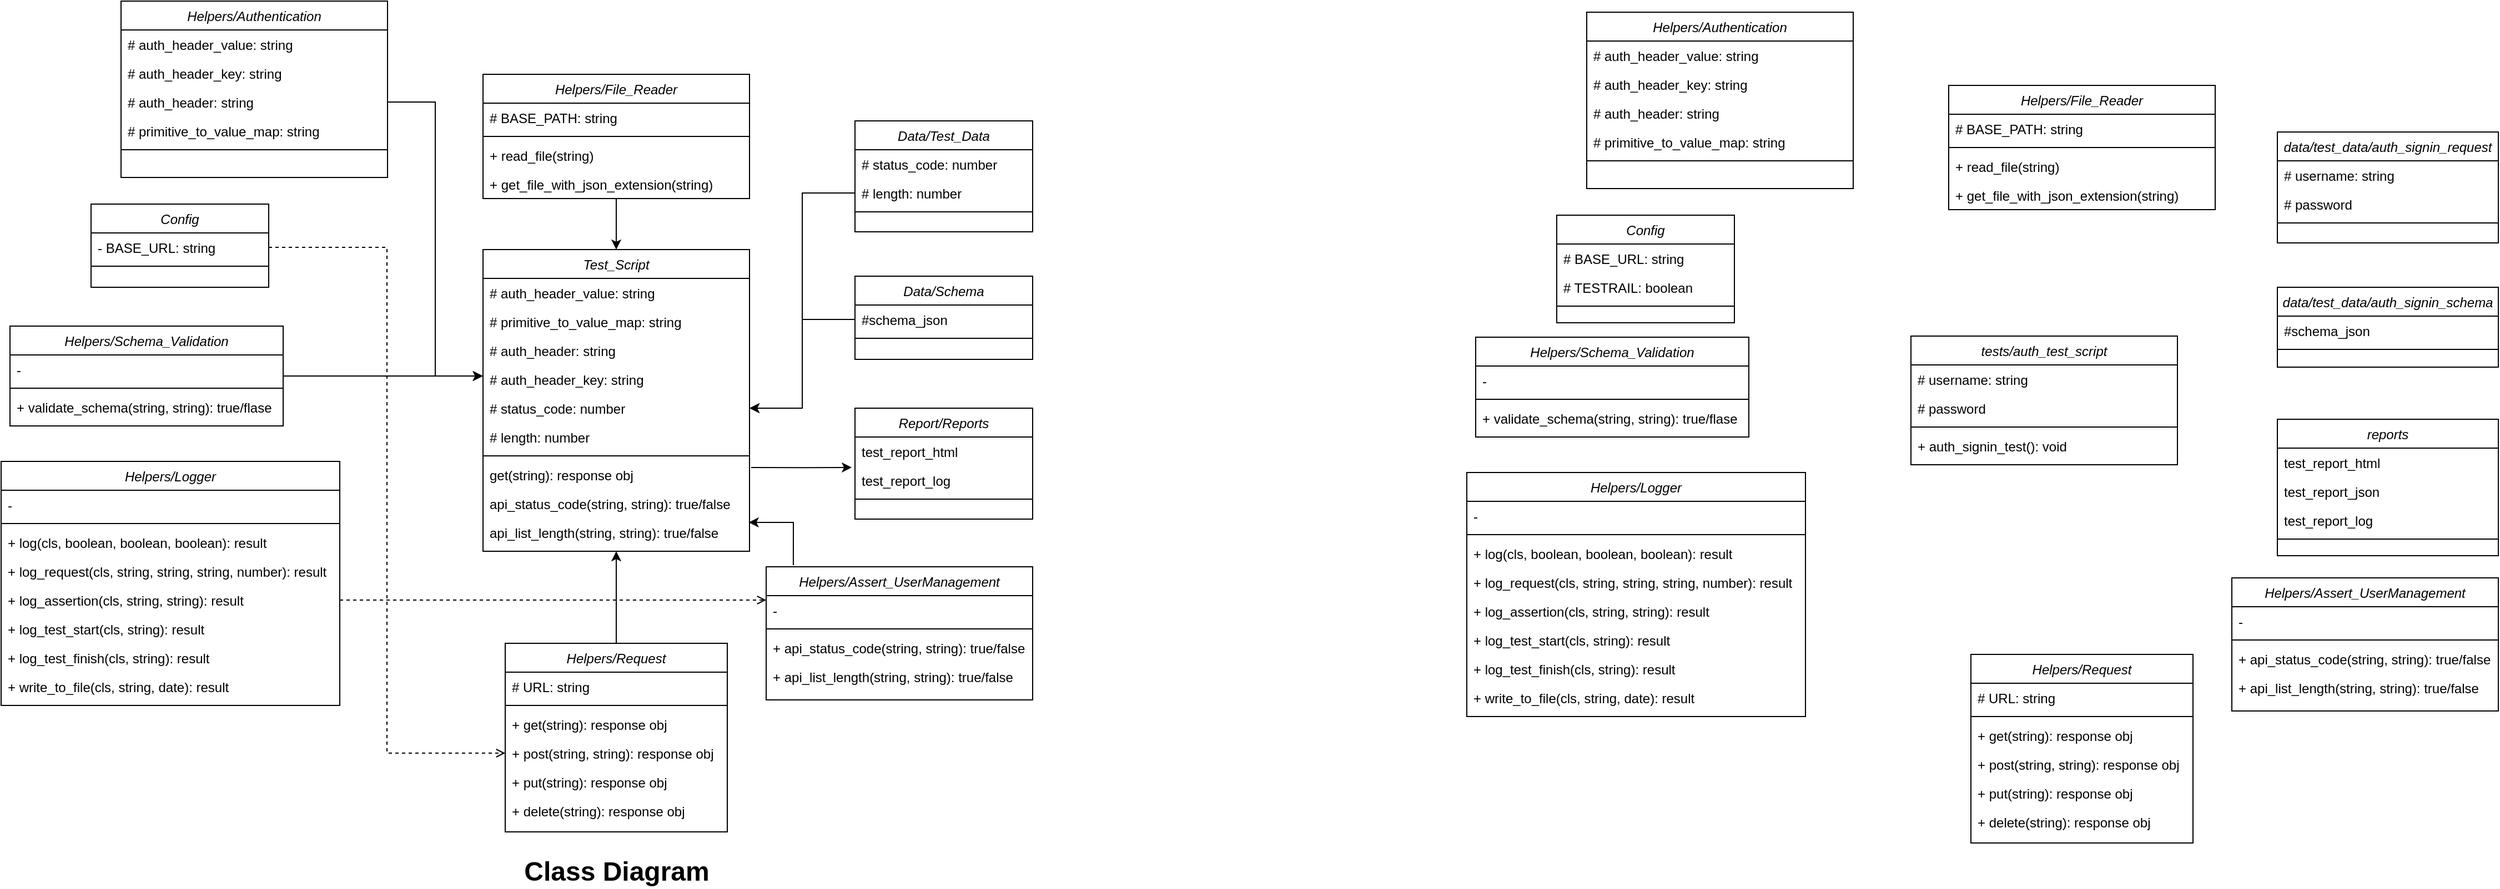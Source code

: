 <mxfile version="17.5.0" type="github">
  <diagram id="C5RBs43oDa-KdzZeNtuy" name="Page-1">
    <mxGraphModel dx="851" dy="835" grid="1" gridSize="10" guides="1" tooltips="1" connect="1" arrows="1" fold="1" page="1" pageScale="1" pageWidth="827" pageHeight="1169" math="0" shadow="0">
      <root>
        <mxCell id="WIyWlLk6GJQsqaUBKTNV-0" />
        <mxCell id="WIyWlLk6GJQsqaUBKTNV-1" parent="WIyWlLk6GJQsqaUBKTNV-0" />
        <mxCell id="Cpn81vxbiHAbHOQu9__5-319" value="Config" style="swimlane;fontStyle=2;align=center;verticalAlign=top;childLayout=stackLayout;horizontal=1;startSize=26;horizontalStack=0;resizeParent=1;resizeLast=0;collapsible=1;marginBottom=0;rounded=0;shadow=0;strokeWidth=1;" parent="WIyWlLk6GJQsqaUBKTNV-1" vertex="1">
          <mxGeometry x="1271" y="433" width="160" height="75" as="geometry">
            <mxRectangle x="230" y="140" width="160" height="26" as="alternateBounds" />
          </mxGeometry>
        </mxCell>
        <mxCell id="Cpn81vxbiHAbHOQu9__5-320" value="- BASE_URL: string" style="text;align=left;verticalAlign=top;spacingLeft=4;spacingRight=4;overflow=hidden;rotatable=0;points=[[0,0.5],[1,0.5]];portConstraint=eastwest;" parent="Cpn81vxbiHAbHOQu9__5-319" vertex="1">
          <mxGeometry y="26" width="160" height="26" as="geometry" />
        </mxCell>
        <mxCell id="Cpn81vxbiHAbHOQu9__5-365" value="" style="line;html=1;strokeWidth=1;align=left;verticalAlign=middle;spacingTop=-1;spacingLeft=3;spacingRight=3;rotatable=0;labelPosition=right;points=[];portConstraint=eastwest;" parent="Cpn81vxbiHAbHOQu9__5-319" vertex="1">
          <mxGeometry y="52" width="160" height="8" as="geometry" />
        </mxCell>
        <mxCell id="Cpn81vxbiHAbHOQu9__5-326" value="Test_Script" style="swimlane;fontStyle=2;align=center;verticalAlign=top;childLayout=stackLayout;horizontal=1;startSize=26;horizontalStack=0;resizeParent=1;resizeLast=0;collapsible=1;marginBottom=0;rounded=0;shadow=0;strokeWidth=1;" parent="WIyWlLk6GJQsqaUBKTNV-1" vertex="1">
          <mxGeometry x="1624" y="474" width="240" height="272" as="geometry">
            <mxRectangle x="230" y="140" width="160" height="26" as="alternateBounds" />
          </mxGeometry>
        </mxCell>
        <mxCell id="Cpn81vxbiHAbHOQu9__5-420" value="# auth_header_value: string" style="text;align=left;verticalAlign=top;spacingLeft=4;spacingRight=4;overflow=hidden;rotatable=0;points=[[0,0.5],[1,0.5]];portConstraint=eastwest;" parent="Cpn81vxbiHAbHOQu9__5-326" vertex="1">
          <mxGeometry y="26" width="240" height="26" as="geometry" />
        </mxCell>
        <mxCell id="Cpn81vxbiHAbHOQu9__5-423" value="# primitive_to_value_map: string" style="text;align=left;verticalAlign=top;spacingLeft=4;spacingRight=4;overflow=hidden;rotatable=0;points=[[0,0.5],[1,0.5]];portConstraint=eastwest;" parent="Cpn81vxbiHAbHOQu9__5-326" vertex="1">
          <mxGeometry y="52" width="240" height="26" as="geometry" />
        </mxCell>
        <mxCell id="Cpn81vxbiHAbHOQu9__5-422" value="# auth_header: string" style="text;align=left;verticalAlign=top;spacingLeft=4;spacingRight=4;overflow=hidden;rotatable=0;points=[[0,0.5],[1,0.5]];portConstraint=eastwest;" parent="Cpn81vxbiHAbHOQu9__5-326" vertex="1">
          <mxGeometry y="78" width="240" height="26" as="geometry" />
        </mxCell>
        <mxCell id="Cpn81vxbiHAbHOQu9__5-421" value="# auth_header_key: string" style="text;align=left;verticalAlign=top;spacingLeft=4;spacingRight=4;overflow=hidden;rotatable=0;points=[[0,0.5],[1,0.5]];portConstraint=eastwest;" parent="Cpn81vxbiHAbHOQu9__5-326" vertex="1">
          <mxGeometry y="104" width="240" height="26" as="geometry" />
        </mxCell>
        <mxCell id="Cpn81vxbiHAbHOQu9__5-390" value="# status_code: number" style="text;align=left;verticalAlign=top;spacingLeft=4;spacingRight=4;overflow=hidden;rotatable=0;points=[[0,0.5],[1,0.5]];portConstraint=eastwest;" parent="Cpn81vxbiHAbHOQu9__5-326" vertex="1">
          <mxGeometry y="130" width="240" height="26" as="geometry" />
        </mxCell>
        <mxCell id="Cpn81vxbiHAbHOQu9__5-419" value="# length: number" style="text;align=left;verticalAlign=top;spacingLeft=4;spacingRight=4;overflow=hidden;rotatable=0;points=[[0,0.5],[1,0.5]];portConstraint=eastwest;" parent="Cpn81vxbiHAbHOQu9__5-326" vertex="1">
          <mxGeometry y="156" width="240" height="26" as="geometry" />
        </mxCell>
        <mxCell id="Cpn81vxbiHAbHOQu9__5-328" value="" style="line;html=1;strokeWidth=1;align=left;verticalAlign=middle;spacingTop=-1;spacingLeft=3;spacingRight=3;rotatable=0;labelPosition=right;points=[];portConstraint=eastwest;" parent="Cpn81vxbiHAbHOQu9__5-326" vertex="1">
          <mxGeometry y="182" width="240" height="8" as="geometry" />
        </mxCell>
        <mxCell id="Cpn81vxbiHAbHOQu9__5-329" value="get(string): response obj" style="text;align=left;verticalAlign=top;spacingLeft=4;spacingRight=4;overflow=hidden;rotatable=0;points=[[0,0.5],[1,0.5]];portConstraint=eastwest;" parent="Cpn81vxbiHAbHOQu9__5-326" vertex="1">
          <mxGeometry y="190" width="240" height="26" as="geometry" />
        </mxCell>
        <mxCell id="Cpn81vxbiHAbHOQu9__5-394" value="api_status_code(string, string): true/false" style="text;align=left;verticalAlign=top;spacingLeft=4;spacingRight=4;overflow=hidden;rotatable=0;points=[[0,0.5],[1,0.5]];portConstraint=eastwest;" parent="Cpn81vxbiHAbHOQu9__5-326" vertex="1">
          <mxGeometry y="216" width="240" height="26" as="geometry" />
        </mxCell>
        <mxCell id="Cpn81vxbiHAbHOQu9__5-395" value="api_list_length(string, string): true/false" style="text;align=left;verticalAlign=top;spacingLeft=4;spacingRight=4;overflow=hidden;rotatable=0;points=[[0,0.5],[1,0.5]];portConstraint=eastwest;" parent="Cpn81vxbiHAbHOQu9__5-326" vertex="1">
          <mxGeometry y="242" width="240" height="26" as="geometry" />
        </mxCell>
        <mxCell id="Cpn81vxbiHAbHOQu9__5-386" style="edgeStyle=orthogonalEdgeStyle;rounded=0;orthogonalLoop=1;jettySize=auto;html=1;exitX=0.5;exitY=0;exitDx=0;exitDy=0;fontSize=24;entryX=0.5;entryY=1;entryDx=0;entryDy=0;" parent="WIyWlLk6GJQsqaUBKTNV-1" source="Cpn81vxbiHAbHOQu9__5-331" target="Cpn81vxbiHAbHOQu9__5-326" edge="1">
          <mxGeometry relative="1" as="geometry">
            <mxPoint x="1704" y="706" as="targetPoint" />
          </mxGeometry>
        </mxCell>
        <mxCell id="Cpn81vxbiHAbHOQu9__5-331" value="Helpers/Request" style="swimlane;fontStyle=2;align=center;verticalAlign=top;childLayout=stackLayout;horizontal=1;startSize=26;horizontalStack=0;resizeParent=1;resizeLast=0;collapsible=1;marginBottom=0;rounded=0;shadow=0;strokeWidth=1;" parent="WIyWlLk6GJQsqaUBKTNV-1" vertex="1">
          <mxGeometry x="1644" y="829" width="200" height="170" as="geometry">
            <mxRectangle x="230" y="140" width="160" height="26" as="alternateBounds" />
          </mxGeometry>
        </mxCell>
        <mxCell id="Cpn81vxbiHAbHOQu9__5-334" value="# URL: string" style="text;align=left;verticalAlign=top;spacingLeft=4;spacingRight=4;overflow=hidden;rotatable=0;points=[[0,0.5],[1,0.5]];portConstraint=eastwest;" parent="Cpn81vxbiHAbHOQu9__5-331" vertex="1">
          <mxGeometry y="26" width="200" height="26" as="geometry" />
        </mxCell>
        <mxCell id="Cpn81vxbiHAbHOQu9__5-333" value="" style="line;html=1;strokeWidth=1;align=left;verticalAlign=middle;spacingTop=-1;spacingLeft=3;spacingRight=3;rotatable=0;labelPosition=right;points=[];portConstraint=eastwest;" parent="Cpn81vxbiHAbHOQu9__5-331" vertex="1">
          <mxGeometry y="52" width="200" height="8" as="geometry" />
        </mxCell>
        <mxCell id="Cpn81vxbiHAbHOQu9__5-332" value="+ get(string): response obj" style="text;align=left;verticalAlign=top;spacingLeft=4;spacingRight=4;overflow=hidden;rotatable=0;points=[[0,0.5],[1,0.5]];portConstraint=eastwest;" parent="Cpn81vxbiHAbHOQu9__5-331" vertex="1">
          <mxGeometry y="60" width="200" height="26" as="geometry" />
        </mxCell>
        <mxCell id="Cpn81vxbiHAbHOQu9__5-335" value="+ post(string, string): response obj" style="text;align=left;verticalAlign=top;spacingLeft=4;spacingRight=4;overflow=hidden;rotatable=0;points=[[0,0.5],[1,0.5]];portConstraint=eastwest;" parent="Cpn81vxbiHAbHOQu9__5-331" vertex="1">
          <mxGeometry y="86" width="200" height="26" as="geometry" />
        </mxCell>
        <mxCell id="Cpn81vxbiHAbHOQu9__5-336" value="+ put(string): response obj" style="text;align=left;verticalAlign=top;spacingLeft=4;spacingRight=4;overflow=hidden;rotatable=0;points=[[0,0.5],[1,0.5]];portConstraint=eastwest;" parent="Cpn81vxbiHAbHOQu9__5-331" vertex="1">
          <mxGeometry y="112" width="200" height="26" as="geometry" />
        </mxCell>
        <mxCell id="Cpn81vxbiHAbHOQu9__5-337" value="+ delete(string): response obj" style="text;align=left;verticalAlign=top;spacingLeft=4;spacingRight=4;overflow=hidden;rotatable=0;points=[[0,0.5],[1,0.5]];portConstraint=eastwest;" parent="Cpn81vxbiHAbHOQu9__5-331" vertex="1">
          <mxGeometry y="138" width="200" height="26" as="geometry" />
        </mxCell>
        <mxCell id="Cpn81vxbiHAbHOQu9__5-338" value="Helpers/Logger" style="swimlane;fontStyle=2;align=center;verticalAlign=top;childLayout=stackLayout;horizontal=1;startSize=26;horizontalStack=0;resizeParent=1;resizeLast=0;collapsible=1;marginBottom=0;rounded=0;shadow=0;strokeWidth=1;" parent="WIyWlLk6GJQsqaUBKTNV-1" vertex="1">
          <mxGeometry x="1190" y="665" width="305" height="220" as="geometry">
            <mxRectangle x="230" y="140" width="160" height="26" as="alternateBounds" />
          </mxGeometry>
        </mxCell>
        <mxCell id="Cpn81vxbiHAbHOQu9__5-364" value="-" style="text;align=left;verticalAlign=top;spacingLeft=4;spacingRight=4;overflow=hidden;rotatable=0;points=[[0,0.5],[1,0.5]];portConstraint=eastwest;" parent="Cpn81vxbiHAbHOQu9__5-338" vertex="1">
          <mxGeometry y="26" width="305" height="26" as="geometry" />
        </mxCell>
        <mxCell id="Cpn81vxbiHAbHOQu9__5-363" value="" style="line;html=1;strokeWidth=1;align=left;verticalAlign=middle;spacingTop=-1;spacingLeft=3;spacingRight=3;rotatable=0;labelPosition=right;points=[];portConstraint=eastwest;" parent="Cpn81vxbiHAbHOQu9__5-338" vertex="1">
          <mxGeometry y="52" width="305" height="8" as="geometry" />
        </mxCell>
        <mxCell id="Cpn81vxbiHAbHOQu9__5-339" value="+ log(cls, boolean, boolean, boolean): result" style="text;align=left;verticalAlign=top;spacingLeft=4;spacingRight=4;overflow=hidden;rotatable=0;points=[[0,0.5],[1,0.5]];portConstraint=eastwest;" parent="Cpn81vxbiHAbHOQu9__5-338" vertex="1">
          <mxGeometry y="60" width="305" height="26" as="geometry" />
        </mxCell>
        <mxCell id="Cpn81vxbiHAbHOQu9__5-340" value="+ log_request(cls, string, string, string, number): result" style="text;align=left;verticalAlign=top;spacingLeft=4;spacingRight=4;overflow=hidden;rotatable=0;points=[[0,0.5],[1,0.5]];portConstraint=eastwest;" parent="Cpn81vxbiHAbHOQu9__5-338" vertex="1">
          <mxGeometry y="86" width="305" height="26" as="geometry" />
        </mxCell>
        <mxCell id="Cpn81vxbiHAbHOQu9__5-341" value="+ log_assertion(cls, string, string): result" style="text;align=left;verticalAlign=top;spacingLeft=4;spacingRight=4;overflow=hidden;rotatable=0;points=[[0,0.5],[1,0.5]];portConstraint=eastwest;" parent="Cpn81vxbiHAbHOQu9__5-338" vertex="1">
          <mxGeometry y="112" width="305" height="26" as="geometry" />
        </mxCell>
        <mxCell id="Cpn81vxbiHAbHOQu9__5-342" value="+ log_test_start(cls, string): result" style="text;align=left;verticalAlign=top;spacingLeft=4;spacingRight=4;overflow=hidden;rotatable=0;points=[[0,0.5],[1,0.5]];portConstraint=eastwest;" parent="Cpn81vxbiHAbHOQu9__5-338" vertex="1">
          <mxGeometry y="138" width="305" height="26" as="geometry" />
        </mxCell>
        <mxCell id="Cpn81vxbiHAbHOQu9__5-345" value="+ log_test_finish(cls, string): result" style="text;align=left;verticalAlign=top;spacingLeft=4;spacingRight=4;overflow=hidden;rotatable=0;points=[[0,0.5],[1,0.5]];portConstraint=eastwest;" parent="Cpn81vxbiHAbHOQu9__5-338" vertex="1">
          <mxGeometry y="164" width="305" height="26" as="geometry" />
        </mxCell>
        <mxCell id="Cpn81vxbiHAbHOQu9__5-346" value="+ write_to_file(cls, string, date): result" style="text;align=left;verticalAlign=top;spacingLeft=4;spacingRight=4;overflow=hidden;rotatable=0;points=[[0,0.5],[1,0.5]];portConstraint=eastwest;" parent="Cpn81vxbiHAbHOQu9__5-338" vertex="1">
          <mxGeometry y="190" width="305" height="26" as="geometry" />
        </mxCell>
        <mxCell id="Cpn81vxbiHAbHOQu9__5-388" style="edgeStyle=orthogonalEdgeStyle;rounded=0;orthogonalLoop=1;jettySize=auto;html=1;entryX=0.5;entryY=0;entryDx=0;entryDy=0;fontSize=24;" parent="WIyWlLk6GJQsqaUBKTNV-1" source="Cpn81vxbiHAbHOQu9__5-348" target="Cpn81vxbiHAbHOQu9__5-326" edge="1">
          <mxGeometry relative="1" as="geometry" />
        </mxCell>
        <mxCell id="Cpn81vxbiHAbHOQu9__5-348" value="Helpers/File_Reader" style="swimlane;fontStyle=2;align=center;verticalAlign=top;childLayout=stackLayout;horizontal=1;startSize=26;horizontalStack=0;resizeParent=1;resizeLast=0;collapsible=1;marginBottom=0;rounded=0;shadow=0;strokeWidth=1;" parent="WIyWlLk6GJQsqaUBKTNV-1" vertex="1">
          <mxGeometry x="1624" y="316" width="240" height="112" as="geometry">
            <mxRectangle x="230" y="140" width="160" height="26" as="alternateBounds" />
          </mxGeometry>
        </mxCell>
        <mxCell id="Cpn81vxbiHAbHOQu9__5-351" value="# BASE_PATH: string" style="text;align=left;verticalAlign=top;spacingLeft=4;spacingRight=4;overflow=hidden;rotatable=0;points=[[0,0.5],[1,0.5]];portConstraint=eastwest;" parent="Cpn81vxbiHAbHOQu9__5-348" vertex="1">
          <mxGeometry y="26" width="240" height="26" as="geometry" />
        </mxCell>
        <mxCell id="Cpn81vxbiHAbHOQu9__5-350" value="" style="line;html=1;strokeWidth=1;align=left;verticalAlign=middle;spacingTop=-1;spacingLeft=3;spacingRight=3;rotatable=0;labelPosition=right;points=[];portConstraint=eastwest;" parent="Cpn81vxbiHAbHOQu9__5-348" vertex="1">
          <mxGeometry y="52" width="240" height="8" as="geometry" />
        </mxCell>
        <mxCell id="Cpn81vxbiHAbHOQu9__5-349" value="+ read_file(string)" style="text;align=left;verticalAlign=top;spacingLeft=4;spacingRight=4;overflow=hidden;rotatable=0;points=[[0,0.5],[1,0.5]];portConstraint=eastwest;" parent="Cpn81vxbiHAbHOQu9__5-348" vertex="1">
          <mxGeometry y="60" width="240" height="26" as="geometry" />
        </mxCell>
        <mxCell id="Cpn81vxbiHAbHOQu9__5-356" value="+ get_file_with_json_extension(string)" style="text;align=left;verticalAlign=top;spacingLeft=4;spacingRight=4;overflow=hidden;rotatable=0;points=[[0,0.5],[1,0.5]];portConstraint=eastwest;" parent="Cpn81vxbiHAbHOQu9__5-348" vertex="1">
          <mxGeometry y="86" width="240" height="26" as="geometry" />
        </mxCell>
        <mxCell id="Cpn81vxbiHAbHOQu9__5-357" value="Data/Test_Data" style="swimlane;fontStyle=2;align=center;verticalAlign=top;childLayout=stackLayout;horizontal=1;startSize=26;horizontalStack=0;resizeParent=1;resizeLast=0;collapsible=1;marginBottom=0;rounded=0;shadow=0;strokeWidth=1;" parent="WIyWlLk6GJQsqaUBKTNV-1" vertex="1">
          <mxGeometry x="1959" y="358" width="160" height="100" as="geometry">
            <mxRectangle x="230" y="140" width="160" height="26" as="alternateBounds" />
          </mxGeometry>
        </mxCell>
        <mxCell id="Cpn81vxbiHAbHOQu9__5-358" value="# status_code: number" style="text;align=left;verticalAlign=top;spacingLeft=4;spacingRight=4;overflow=hidden;rotatable=0;points=[[0,0.5],[1,0.5]];portConstraint=eastwest;" parent="Cpn81vxbiHAbHOQu9__5-357" vertex="1">
          <mxGeometry y="26" width="160" height="26" as="geometry" />
        </mxCell>
        <mxCell id="Cpn81vxbiHAbHOQu9__5-359" value="# length: number" style="text;align=left;verticalAlign=top;spacingLeft=4;spacingRight=4;overflow=hidden;rotatable=0;points=[[0,0.5],[1,0.5]];portConstraint=eastwest;" parent="Cpn81vxbiHAbHOQu9__5-357" vertex="1">
          <mxGeometry y="52" width="160" height="26" as="geometry" />
        </mxCell>
        <mxCell id="Cpn81vxbiHAbHOQu9__5-366" value="" style="line;html=1;strokeWidth=1;align=left;verticalAlign=middle;spacingTop=-1;spacingLeft=3;spacingRight=3;rotatable=0;labelPosition=right;points=[];portConstraint=eastwest;" parent="Cpn81vxbiHAbHOQu9__5-357" vertex="1">
          <mxGeometry y="78" width="160" height="8" as="geometry" />
        </mxCell>
        <mxCell id="Cpn81vxbiHAbHOQu9__5-360" value="&lt;font style=&quot;font-size: 24px&quot;&gt;Class Diagram&lt;/font&gt;" style="text;html=1;align=center;verticalAlign=middle;resizable=0;points=[];autosize=1;strokeColor=none;fillColor=none;fontStyle=1" parent="WIyWlLk6GJQsqaUBKTNV-1" vertex="1">
          <mxGeometry x="1654" y="1025" width="180" height="20" as="geometry" />
        </mxCell>
        <mxCell id="Cpn81vxbiHAbHOQu9__5-368" value="Report/Reports" style="swimlane;fontStyle=2;align=center;verticalAlign=top;childLayout=stackLayout;horizontal=1;startSize=26;horizontalStack=0;resizeParent=1;resizeLast=0;collapsible=1;marginBottom=0;rounded=0;shadow=0;strokeWidth=1;" parent="WIyWlLk6GJQsqaUBKTNV-1" vertex="1">
          <mxGeometry x="1959" y="617" width="160" height="100" as="geometry">
            <mxRectangle x="230" y="140" width="160" height="26" as="alternateBounds" />
          </mxGeometry>
        </mxCell>
        <mxCell id="Cpn81vxbiHAbHOQu9__5-396" value="test_report_html" style="text;align=left;verticalAlign=top;spacingLeft=4;spacingRight=4;overflow=hidden;rotatable=0;points=[[0,0.5],[1,0.5]];portConstraint=eastwest;" parent="Cpn81vxbiHAbHOQu9__5-368" vertex="1">
          <mxGeometry y="26" width="160" height="26" as="geometry" />
        </mxCell>
        <mxCell id="Cpn81vxbiHAbHOQu9__5-372" value="test_report_log" style="text;align=left;verticalAlign=top;spacingLeft=4;spacingRight=4;overflow=hidden;rotatable=0;points=[[0,0.5],[1,0.5]];portConstraint=eastwest;" parent="Cpn81vxbiHAbHOQu9__5-368" vertex="1">
          <mxGeometry y="52" width="160" height="26" as="geometry" />
        </mxCell>
        <mxCell id="Cpn81vxbiHAbHOQu9__5-370" value="" style="line;html=1;strokeWidth=1;align=left;verticalAlign=middle;spacingTop=-1;spacingLeft=3;spacingRight=3;rotatable=0;labelPosition=right;points=[];portConstraint=eastwest;" parent="Cpn81vxbiHAbHOQu9__5-368" vertex="1">
          <mxGeometry y="78" width="160" height="8" as="geometry" />
        </mxCell>
        <mxCell id="Cpn81vxbiHAbHOQu9__5-385" style="edgeStyle=orthogonalEdgeStyle;rounded=0;orthogonalLoop=1;jettySize=auto;html=1;exitX=0.102;exitY=-0.013;exitDx=0;exitDy=0;entryX=0.997;entryY=0.154;entryDx=0;entryDy=0;fontSize=24;entryPerimeter=0;exitPerimeter=0;" parent="WIyWlLk6GJQsqaUBKTNV-1" source="Cpn81vxbiHAbHOQu9__5-373" target="Cpn81vxbiHAbHOQu9__5-395" edge="1">
          <mxGeometry relative="1" as="geometry" />
        </mxCell>
        <mxCell id="Cpn81vxbiHAbHOQu9__5-373" value="Helpers/Assert_UserManagement" style="swimlane;fontStyle=2;align=center;verticalAlign=top;childLayout=stackLayout;horizontal=1;startSize=26;horizontalStack=0;resizeParent=1;resizeLast=0;collapsible=1;marginBottom=0;rounded=0;shadow=0;strokeWidth=1;" parent="WIyWlLk6GJQsqaUBKTNV-1" vertex="1">
          <mxGeometry x="1879" y="760" width="240" height="120" as="geometry">
            <mxRectangle x="230" y="140" width="160" height="26" as="alternateBounds" />
          </mxGeometry>
        </mxCell>
        <mxCell id="Cpn81vxbiHAbHOQu9__5-374" value="-" style="text;align=left;verticalAlign=top;spacingLeft=4;spacingRight=4;overflow=hidden;rotatable=0;points=[[0,0.5],[1,0.5]];portConstraint=eastwest;" parent="Cpn81vxbiHAbHOQu9__5-373" vertex="1">
          <mxGeometry y="26" width="240" height="26" as="geometry" />
        </mxCell>
        <mxCell id="Cpn81vxbiHAbHOQu9__5-375" value="" style="line;html=1;strokeWidth=1;align=left;verticalAlign=middle;spacingTop=-1;spacingLeft=3;spacingRight=3;rotatable=0;labelPosition=right;points=[];portConstraint=eastwest;" parent="Cpn81vxbiHAbHOQu9__5-373" vertex="1">
          <mxGeometry y="52" width="240" height="8" as="geometry" />
        </mxCell>
        <mxCell id="Cpn81vxbiHAbHOQu9__5-376" value="+ api_status_code(string, string): true/false" style="text;align=left;verticalAlign=top;spacingLeft=4;spacingRight=4;overflow=hidden;rotatable=0;points=[[0,0.5],[1,0.5]];portConstraint=eastwest;" parent="Cpn81vxbiHAbHOQu9__5-373" vertex="1">
          <mxGeometry y="60" width="240" height="26" as="geometry" />
        </mxCell>
        <mxCell id="Cpn81vxbiHAbHOQu9__5-377" value="+ api_list_length(string, string): true/false" style="text;align=left;verticalAlign=top;spacingLeft=4;spacingRight=4;overflow=hidden;rotatable=0;points=[[0,0.5],[1,0.5]];portConstraint=eastwest;" parent="Cpn81vxbiHAbHOQu9__5-373" vertex="1">
          <mxGeometry y="86" width="240" height="26" as="geometry" />
        </mxCell>
        <mxCell id="Cpn81vxbiHAbHOQu9__5-382" style="edgeStyle=orthogonalEdgeStyle;rounded=0;orthogonalLoop=1;jettySize=auto;html=1;exitX=1;exitY=0.5;exitDx=0;exitDy=0;fontSize=24;entryX=0;entryY=0.25;entryDx=0;entryDy=0;dashed=1;endArrow=open;endFill=0;" parent="WIyWlLk6GJQsqaUBKTNV-1" source="Cpn81vxbiHAbHOQu9__5-341" target="Cpn81vxbiHAbHOQu9__5-373" edge="1">
          <mxGeometry relative="1" as="geometry">
            <mxPoint x="1894" y="732" as="targetPoint" />
          </mxGeometry>
        </mxCell>
        <mxCell id="Cpn81vxbiHAbHOQu9__5-389" style="edgeStyle=orthogonalEdgeStyle;rounded=0;orthogonalLoop=1;jettySize=auto;html=1;exitX=1;exitY=0.5;exitDx=0;exitDy=0;entryX=0;entryY=0.5;entryDx=0;entryDy=0;fontSize=24;dashed=1;endArrow=open;endFill=0;" parent="WIyWlLk6GJQsqaUBKTNV-1" source="Cpn81vxbiHAbHOQu9__5-320" target="Cpn81vxbiHAbHOQu9__5-335" edge="1">
          <mxGeometry relative="1" as="geometry" />
        </mxCell>
        <mxCell id="Cpn81vxbiHAbHOQu9__5-392" style="edgeStyle=orthogonalEdgeStyle;rounded=0;orthogonalLoop=1;jettySize=auto;html=1;exitX=1.006;exitY=0.252;exitDx=0;exitDy=0;entryX=-0.018;entryY=0.056;entryDx=0;entryDy=0;entryPerimeter=0;fontSize=24;exitPerimeter=0;" parent="WIyWlLk6GJQsqaUBKTNV-1" source="Cpn81vxbiHAbHOQu9__5-329" target="Cpn81vxbiHAbHOQu9__5-372" edge="1">
          <mxGeometry relative="1" as="geometry" />
        </mxCell>
        <mxCell id="Cpn81vxbiHAbHOQu9__5-393" style="edgeStyle=orthogonalEdgeStyle;rounded=0;orthogonalLoop=1;jettySize=auto;html=1;exitX=0;exitY=0.5;exitDx=0;exitDy=0;entryX=1;entryY=0.5;entryDx=0;entryDy=0;fontSize=24;" parent="WIyWlLk6GJQsqaUBKTNV-1" source="Cpn81vxbiHAbHOQu9__5-359" target="Cpn81vxbiHAbHOQu9__5-390" edge="1">
          <mxGeometry relative="1" as="geometry" />
        </mxCell>
        <mxCell id="Cpn81vxbiHAbHOQu9__5-431" style="edgeStyle=orthogonalEdgeStyle;rounded=0;orthogonalLoop=1;jettySize=auto;html=1;fontSize=24;" parent="WIyWlLk6GJQsqaUBKTNV-1" source="Cpn81vxbiHAbHOQu9__5-397" edge="1">
          <mxGeometry relative="1" as="geometry">
            <mxPoint x="1624" y="588" as="targetPoint" />
          </mxGeometry>
        </mxCell>
        <mxCell id="Cpn81vxbiHAbHOQu9__5-397" value="Helpers/Schema_Validation" style="swimlane;fontStyle=2;align=center;verticalAlign=top;childLayout=stackLayout;horizontal=1;startSize=26;horizontalStack=0;resizeParent=1;resizeLast=0;collapsible=1;marginBottom=0;rounded=0;shadow=0;strokeWidth=1;" parent="WIyWlLk6GJQsqaUBKTNV-1" vertex="1">
          <mxGeometry x="1198" y="543" width="246" height="90" as="geometry">
            <mxRectangle x="230" y="140" width="160" height="26" as="alternateBounds" />
          </mxGeometry>
        </mxCell>
        <mxCell id="Cpn81vxbiHAbHOQu9__5-398" value="-" style="text;align=left;verticalAlign=top;spacingLeft=4;spacingRight=4;overflow=hidden;rotatable=0;points=[[0,0.5],[1,0.5]];portConstraint=eastwest;" parent="Cpn81vxbiHAbHOQu9__5-397" vertex="1">
          <mxGeometry y="26" width="246" height="26" as="geometry" />
        </mxCell>
        <mxCell id="Cpn81vxbiHAbHOQu9__5-400" value="" style="line;html=1;strokeWidth=1;align=left;verticalAlign=middle;spacingTop=-1;spacingLeft=3;spacingRight=3;rotatable=0;labelPosition=right;points=[];portConstraint=eastwest;" parent="Cpn81vxbiHAbHOQu9__5-397" vertex="1">
          <mxGeometry y="52" width="246" height="8" as="geometry" />
        </mxCell>
        <mxCell id="Cpn81vxbiHAbHOQu9__5-401" value="+ validate_schema(string, string): true/flase" style="text;align=left;verticalAlign=top;spacingLeft=4;spacingRight=4;overflow=hidden;rotatable=0;points=[[0,0.5],[1,0.5]];portConstraint=eastwest;" parent="Cpn81vxbiHAbHOQu9__5-397" vertex="1">
          <mxGeometry y="60" width="246" height="26" as="geometry" />
        </mxCell>
        <mxCell id="Cpn81vxbiHAbHOQu9__5-403" value="Data/Schema" style="swimlane;fontStyle=2;align=center;verticalAlign=top;childLayout=stackLayout;horizontal=1;startSize=26;horizontalStack=0;resizeParent=1;resizeLast=0;collapsible=1;marginBottom=0;rounded=0;shadow=0;strokeWidth=1;" parent="WIyWlLk6GJQsqaUBKTNV-1" vertex="1">
          <mxGeometry x="1959" y="498" width="160" height="75" as="geometry">
            <mxRectangle x="230" y="140" width="160" height="26" as="alternateBounds" />
          </mxGeometry>
        </mxCell>
        <mxCell id="Cpn81vxbiHAbHOQu9__5-406" value="#schema_json" style="text;align=left;verticalAlign=top;spacingLeft=4;spacingRight=4;overflow=hidden;rotatable=0;points=[[0,0.5],[1,0.5]];portConstraint=eastwest;" parent="Cpn81vxbiHAbHOQu9__5-403" vertex="1">
          <mxGeometry y="26" width="160" height="26" as="geometry" />
        </mxCell>
        <mxCell id="Cpn81vxbiHAbHOQu9__5-407" value="" style="line;html=1;strokeWidth=1;align=left;verticalAlign=middle;spacingTop=-1;spacingLeft=3;spacingRight=3;rotatable=0;labelPosition=right;points=[];portConstraint=eastwest;" parent="Cpn81vxbiHAbHOQu9__5-403" vertex="1">
          <mxGeometry y="52" width="160" height="8" as="geometry" />
        </mxCell>
        <mxCell id="Cpn81vxbiHAbHOQu9__5-408" style="edgeStyle=orthogonalEdgeStyle;rounded=0;orthogonalLoop=1;jettySize=auto;html=1;exitX=0;exitY=0.5;exitDx=0;exitDy=0;entryX=1;entryY=0.5;entryDx=0;entryDy=0;fontSize=24;" parent="WIyWlLk6GJQsqaUBKTNV-1" source="Cpn81vxbiHAbHOQu9__5-406" target="Cpn81vxbiHAbHOQu9__5-390" edge="1">
          <mxGeometry relative="1" as="geometry" />
        </mxCell>
        <mxCell id="Cpn81vxbiHAbHOQu9__5-409" value="Helpers/Authentication" style="swimlane;fontStyle=2;align=center;verticalAlign=top;childLayout=stackLayout;horizontal=1;startSize=26;horizontalStack=0;resizeParent=1;resizeLast=0;collapsible=1;marginBottom=0;rounded=0;shadow=0;strokeWidth=1;" parent="WIyWlLk6GJQsqaUBKTNV-1" vertex="1">
          <mxGeometry x="1298" y="250" width="240" height="159" as="geometry">
            <mxRectangle x="230" y="140" width="160" height="26" as="alternateBounds" />
          </mxGeometry>
        </mxCell>
        <mxCell id="Cpn81vxbiHAbHOQu9__5-413" value="# auth_header_value: string" style="text;align=left;verticalAlign=top;spacingLeft=4;spacingRight=4;overflow=hidden;rotatable=0;points=[[0,0.5],[1,0.5]];portConstraint=eastwest;" parent="Cpn81vxbiHAbHOQu9__5-409" vertex="1">
          <mxGeometry y="26" width="240" height="26" as="geometry" />
        </mxCell>
        <mxCell id="Cpn81vxbiHAbHOQu9__5-410" value="# auth_header_key: string" style="text;align=left;verticalAlign=top;spacingLeft=4;spacingRight=4;overflow=hidden;rotatable=0;points=[[0,0.5],[1,0.5]];portConstraint=eastwest;" parent="Cpn81vxbiHAbHOQu9__5-409" vertex="1">
          <mxGeometry y="52" width="240" height="26" as="geometry" />
        </mxCell>
        <mxCell id="Cpn81vxbiHAbHOQu9__5-414" value="# auth_header: string" style="text;align=left;verticalAlign=top;spacingLeft=4;spacingRight=4;overflow=hidden;rotatable=0;points=[[0,0.5],[1,0.5]];portConstraint=eastwest;" parent="Cpn81vxbiHAbHOQu9__5-409" vertex="1">
          <mxGeometry y="78" width="240" height="26" as="geometry" />
        </mxCell>
        <mxCell id="Cpn81vxbiHAbHOQu9__5-415" value="# primitive_to_value_map: string" style="text;align=left;verticalAlign=top;spacingLeft=4;spacingRight=4;overflow=hidden;rotatable=0;points=[[0,0.5],[1,0.5]];portConstraint=eastwest;" parent="Cpn81vxbiHAbHOQu9__5-409" vertex="1">
          <mxGeometry y="104" width="240" height="26" as="geometry" />
        </mxCell>
        <mxCell id="Cpn81vxbiHAbHOQu9__5-411" value="" style="line;html=1;strokeWidth=1;align=left;verticalAlign=middle;spacingTop=-1;spacingLeft=3;spacingRight=3;rotatable=0;labelPosition=right;points=[];portConstraint=eastwest;" parent="Cpn81vxbiHAbHOQu9__5-409" vertex="1">
          <mxGeometry y="130" width="240" height="8" as="geometry" />
        </mxCell>
        <mxCell id="Cpn81vxbiHAbHOQu9__5-426" style="edgeStyle=orthogonalEdgeStyle;rounded=0;orthogonalLoop=1;jettySize=auto;html=1;exitX=1;exitY=0.5;exitDx=0;exitDy=0;entryX=-0.001;entryY=0.385;entryDx=0;entryDy=0;fontSize=24;entryPerimeter=0;" parent="WIyWlLk6GJQsqaUBKTNV-1" source="Cpn81vxbiHAbHOQu9__5-414" target="Cpn81vxbiHAbHOQu9__5-421" edge="1">
          <mxGeometry relative="1" as="geometry" />
        </mxCell>
        <mxCell id="FILZVSBVhf7IRGcR_T5z-0" value="Config" style="swimlane;fontStyle=2;align=center;verticalAlign=top;childLayout=stackLayout;horizontal=1;startSize=26;horizontalStack=0;resizeParent=1;resizeLast=0;collapsible=1;marginBottom=0;rounded=0;shadow=0;strokeWidth=1;" vertex="1" parent="WIyWlLk6GJQsqaUBKTNV-1">
          <mxGeometry x="2591" y="443" width="160" height="97" as="geometry">
            <mxRectangle x="230" y="140" width="160" height="26" as="alternateBounds" />
          </mxGeometry>
        </mxCell>
        <mxCell id="FILZVSBVhf7IRGcR_T5z-1" value="# BASE_URL: string" style="text;align=left;verticalAlign=top;spacingLeft=4;spacingRight=4;overflow=hidden;rotatable=0;points=[[0,0.5],[1,0.5]];portConstraint=eastwest;" vertex="1" parent="FILZVSBVhf7IRGcR_T5z-0">
          <mxGeometry y="26" width="160" height="26" as="geometry" />
        </mxCell>
        <mxCell id="FILZVSBVhf7IRGcR_T5z-72" value="# TESTRAIL: boolean" style="text;align=left;verticalAlign=top;spacingLeft=4;spacingRight=4;overflow=hidden;rotatable=0;points=[[0,0.5],[1,0.5]];portConstraint=eastwest;" vertex="1" parent="FILZVSBVhf7IRGcR_T5z-0">
          <mxGeometry y="52" width="160" height="26" as="geometry" />
        </mxCell>
        <mxCell id="FILZVSBVhf7IRGcR_T5z-2" value="" style="line;html=1;strokeWidth=1;align=left;verticalAlign=middle;spacingTop=-1;spacingLeft=3;spacingRight=3;rotatable=0;labelPosition=right;points=[];portConstraint=eastwest;" vertex="1" parent="FILZVSBVhf7IRGcR_T5z-0">
          <mxGeometry y="78" width="160" height="8" as="geometry" />
        </mxCell>
        <mxCell id="FILZVSBVhf7IRGcR_T5z-3" value="tests/auth_test_script" style="swimlane;fontStyle=2;align=center;verticalAlign=top;childLayout=stackLayout;horizontal=1;startSize=26;horizontalStack=0;resizeParent=1;resizeLast=0;collapsible=1;marginBottom=0;rounded=0;shadow=0;strokeWidth=1;" vertex="1" parent="WIyWlLk6GJQsqaUBKTNV-1">
          <mxGeometry x="2910" y="552" width="240" height="116" as="geometry">
            <mxRectangle x="230" y="140" width="160" height="26" as="alternateBounds" />
          </mxGeometry>
        </mxCell>
        <mxCell id="FILZVSBVhf7IRGcR_T5z-74" value="# username: string" style="text;align=left;verticalAlign=top;spacingLeft=4;spacingRight=4;overflow=hidden;rotatable=0;points=[[0,0.5],[1,0.5]];portConstraint=eastwest;" vertex="1" parent="FILZVSBVhf7IRGcR_T5z-3">
          <mxGeometry y="26" width="240" height="26" as="geometry" />
        </mxCell>
        <mxCell id="FILZVSBVhf7IRGcR_T5z-75" value="# password" style="text;align=left;verticalAlign=top;spacingLeft=4;spacingRight=4;overflow=hidden;rotatable=0;points=[[0,0.5],[1,0.5]];portConstraint=eastwest;" vertex="1" parent="FILZVSBVhf7IRGcR_T5z-3">
          <mxGeometry y="52" width="240" height="26" as="geometry" />
        </mxCell>
        <mxCell id="FILZVSBVhf7IRGcR_T5z-10" value="" style="line;html=1;strokeWidth=1;align=left;verticalAlign=middle;spacingTop=-1;spacingLeft=3;spacingRight=3;rotatable=0;labelPosition=right;points=[];portConstraint=eastwest;" vertex="1" parent="FILZVSBVhf7IRGcR_T5z-3">
          <mxGeometry y="78" width="240" height="8" as="geometry" />
        </mxCell>
        <mxCell id="FILZVSBVhf7IRGcR_T5z-11" value="+ auth_signin_test(): void" style="text;align=left;verticalAlign=top;spacingLeft=4;spacingRight=4;overflow=hidden;rotatable=0;points=[[0,0.5],[1,0.5]];portConstraint=eastwest;" vertex="1" parent="FILZVSBVhf7IRGcR_T5z-3">
          <mxGeometry y="86" width="240" height="26" as="geometry" />
        </mxCell>
        <mxCell id="FILZVSBVhf7IRGcR_T5z-15" value="Helpers/Request" style="swimlane;fontStyle=2;align=center;verticalAlign=top;childLayout=stackLayout;horizontal=1;startSize=26;horizontalStack=0;resizeParent=1;resizeLast=0;collapsible=1;marginBottom=0;rounded=0;shadow=0;strokeWidth=1;" vertex="1" parent="WIyWlLk6GJQsqaUBKTNV-1">
          <mxGeometry x="2964" y="839" width="200" height="170" as="geometry">
            <mxRectangle x="230" y="140" width="160" height="26" as="alternateBounds" />
          </mxGeometry>
        </mxCell>
        <mxCell id="FILZVSBVhf7IRGcR_T5z-16" value="# URL: string" style="text;align=left;verticalAlign=top;spacingLeft=4;spacingRight=4;overflow=hidden;rotatable=0;points=[[0,0.5],[1,0.5]];portConstraint=eastwest;" vertex="1" parent="FILZVSBVhf7IRGcR_T5z-15">
          <mxGeometry y="26" width="200" height="26" as="geometry" />
        </mxCell>
        <mxCell id="FILZVSBVhf7IRGcR_T5z-17" value="" style="line;html=1;strokeWidth=1;align=left;verticalAlign=middle;spacingTop=-1;spacingLeft=3;spacingRight=3;rotatable=0;labelPosition=right;points=[];portConstraint=eastwest;" vertex="1" parent="FILZVSBVhf7IRGcR_T5z-15">
          <mxGeometry y="52" width="200" height="8" as="geometry" />
        </mxCell>
        <mxCell id="FILZVSBVhf7IRGcR_T5z-18" value="+ get(string): response obj" style="text;align=left;verticalAlign=top;spacingLeft=4;spacingRight=4;overflow=hidden;rotatable=0;points=[[0,0.5],[1,0.5]];portConstraint=eastwest;" vertex="1" parent="FILZVSBVhf7IRGcR_T5z-15">
          <mxGeometry y="60" width="200" height="26" as="geometry" />
        </mxCell>
        <mxCell id="FILZVSBVhf7IRGcR_T5z-19" value="+ post(string, string): response obj" style="text;align=left;verticalAlign=top;spacingLeft=4;spacingRight=4;overflow=hidden;rotatable=0;points=[[0,0.5],[1,0.5]];portConstraint=eastwest;" vertex="1" parent="FILZVSBVhf7IRGcR_T5z-15">
          <mxGeometry y="86" width="200" height="26" as="geometry" />
        </mxCell>
        <mxCell id="FILZVSBVhf7IRGcR_T5z-20" value="+ put(string): response obj" style="text;align=left;verticalAlign=top;spacingLeft=4;spacingRight=4;overflow=hidden;rotatable=0;points=[[0,0.5],[1,0.5]];portConstraint=eastwest;" vertex="1" parent="FILZVSBVhf7IRGcR_T5z-15">
          <mxGeometry y="112" width="200" height="26" as="geometry" />
        </mxCell>
        <mxCell id="FILZVSBVhf7IRGcR_T5z-21" value="+ delete(string): response obj" style="text;align=left;verticalAlign=top;spacingLeft=4;spacingRight=4;overflow=hidden;rotatable=0;points=[[0,0.5],[1,0.5]];portConstraint=eastwest;" vertex="1" parent="FILZVSBVhf7IRGcR_T5z-15">
          <mxGeometry y="138" width="200" height="26" as="geometry" />
        </mxCell>
        <mxCell id="FILZVSBVhf7IRGcR_T5z-22" value="Helpers/Logger" style="swimlane;fontStyle=2;align=center;verticalAlign=top;childLayout=stackLayout;horizontal=1;startSize=26;horizontalStack=0;resizeParent=1;resizeLast=0;collapsible=1;marginBottom=0;rounded=0;shadow=0;strokeWidth=1;" vertex="1" parent="WIyWlLk6GJQsqaUBKTNV-1">
          <mxGeometry x="2510" y="675" width="305" height="220" as="geometry">
            <mxRectangle x="230" y="140" width="160" height="26" as="alternateBounds" />
          </mxGeometry>
        </mxCell>
        <mxCell id="FILZVSBVhf7IRGcR_T5z-23" value="-" style="text;align=left;verticalAlign=top;spacingLeft=4;spacingRight=4;overflow=hidden;rotatable=0;points=[[0,0.5],[1,0.5]];portConstraint=eastwest;" vertex="1" parent="FILZVSBVhf7IRGcR_T5z-22">
          <mxGeometry y="26" width="305" height="26" as="geometry" />
        </mxCell>
        <mxCell id="FILZVSBVhf7IRGcR_T5z-24" value="" style="line;html=1;strokeWidth=1;align=left;verticalAlign=middle;spacingTop=-1;spacingLeft=3;spacingRight=3;rotatable=0;labelPosition=right;points=[];portConstraint=eastwest;" vertex="1" parent="FILZVSBVhf7IRGcR_T5z-22">
          <mxGeometry y="52" width="305" height="8" as="geometry" />
        </mxCell>
        <mxCell id="FILZVSBVhf7IRGcR_T5z-25" value="+ log(cls, boolean, boolean, boolean): result" style="text;align=left;verticalAlign=top;spacingLeft=4;spacingRight=4;overflow=hidden;rotatable=0;points=[[0,0.5],[1,0.5]];portConstraint=eastwest;" vertex="1" parent="FILZVSBVhf7IRGcR_T5z-22">
          <mxGeometry y="60" width="305" height="26" as="geometry" />
        </mxCell>
        <mxCell id="FILZVSBVhf7IRGcR_T5z-26" value="+ log_request(cls, string, string, string, number): result" style="text;align=left;verticalAlign=top;spacingLeft=4;spacingRight=4;overflow=hidden;rotatable=0;points=[[0,0.5],[1,0.5]];portConstraint=eastwest;" vertex="1" parent="FILZVSBVhf7IRGcR_T5z-22">
          <mxGeometry y="86" width="305" height="26" as="geometry" />
        </mxCell>
        <mxCell id="FILZVSBVhf7IRGcR_T5z-27" value="+ log_assertion(cls, string, string): result" style="text;align=left;verticalAlign=top;spacingLeft=4;spacingRight=4;overflow=hidden;rotatable=0;points=[[0,0.5],[1,0.5]];portConstraint=eastwest;" vertex="1" parent="FILZVSBVhf7IRGcR_T5z-22">
          <mxGeometry y="112" width="305" height="26" as="geometry" />
        </mxCell>
        <mxCell id="FILZVSBVhf7IRGcR_T5z-28" value="+ log_test_start(cls, string): result" style="text;align=left;verticalAlign=top;spacingLeft=4;spacingRight=4;overflow=hidden;rotatable=0;points=[[0,0.5],[1,0.5]];portConstraint=eastwest;" vertex="1" parent="FILZVSBVhf7IRGcR_T5z-22">
          <mxGeometry y="138" width="305" height="26" as="geometry" />
        </mxCell>
        <mxCell id="FILZVSBVhf7IRGcR_T5z-29" value="+ log_test_finish(cls, string): result" style="text;align=left;verticalAlign=top;spacingLeft=4;spacingRight=4;overflow=hidden;rotatable=0;points=[[0,0.5],[1,0.5]];portConstraint=eastwest;" vertex="1" parent="FILZVSBVhf7IRGcR_T5z-22">
          <mxGeometry y="164" width="305" height="26" as="geometry" />
        </mxCell>
        <mxCell id="FILZVSBVhf7IRGcR_T5z-30" value="+ write_to_file(cls, string, date): result" style="text;align=left;verticalAlign=top;spacingLeft=4;spacingRight=4;overflow=hidden;rotatable=0;points=[[0,0.5],[1,0.5]];portConstraint=eastwest;" vertex="1" parent="FILZVSBVhf7IRGcR_T5z-22">
          <mxGeometry y="190" width="305" height="26" as="geometry" />
        </mxCell>
        <mxCell id="FILZVSBVhf7IRGcR_T5z-32" value="Helpers/File_Reader" style="swimlane;fontStyle=2;align=center;verticalAlign=top;childLayout=stackLayout;horizontal=1;startSize=26;horizontalStack=0;resizeParent=1;resizeLast=0;collapsible=1;marginBottom=0;rounded=0;shadow=0;strokeWidth=1;" vertex="1" parent="WIyWlLk6GJQsqaUBKTNV-1">
          <mxGeometry x="2944" y="326" width="240" height="112" as="geometry">
            <mxRectangle x="230" y="140" width="160" height="26" as="alternateBounds" />
          </mxGeometry>
        </mxCell>
        <mxCell id="FILZVSBVhf7IRGcR_T5z-33" value="# BASE_PATH: string" style="text;align=left;verticalAlign=top;spacingLeft=4;spacingRight=4;overflow=hidden;rotatable=0;points=[[0,0.5],[1,0.5]];portConstraint=eastwest;" vertex="1" parent="FILZVSBVhf7IRGcR_T5z-32">
          <mxGeometry y="26" width="240" height="26" as="geometry" />
        </mxCell>
        <mxCell id="FILZVSBVhf7IRGcR_T5z-34" value="" style="line;html=1;strokeWidth=1;align=left;verticalAlign=middle;spacingTop=-1;spacingLeft=3;spacingRight=3;rotatable=0;labelPosition=right;points=[];portConstraint=eastwest;" vertex="1" parent="FILZVSBVhf7IRGcR_T5z-32">
          <mxGeometry y="52" width="240" height="8" as="geometry" />
        </mxCell>
        <mxCell id="FILZVSBVhf7IRGcR_T5z-35" value="+ read_file(string)" style="text;align=left;verticalAlign=top;spacingLeft=4;spacingRight=4;overflow=hidden;rotatable=0;points=[[0,0.5],[1,0.5]];portConstraint=eastwest;" vertex="1" parent="FILZVSBVhf7IRGcR_T5z-32">
          <mxGeometry y="60" width="240" height="26" as="geometry" />
        </mxCell>
        <mxCell id="FILZVSBVhf7IRGcR_T5z-36" value="+ get_file_with_json_extension(string)" style="text;align=left;verticalAlign=top;spacingLeft=4;spacingRight=4;overflow=hidden;rotatable=0;points=[[0,0.5],[1,0.5]];portConstraint=eastwest;" vertex="1" parent="FILZVSBVhf7IRGcR_T5z-32">
          <mxGeometry y="86" width="240" height="26" as="geometry" />
        </mxCell>
        <mxCell id="FILZVSBVhf7IRGcR_T5z-37" value="data/test_data/auth_signin_request" style="swimlane;fontStyle=2;align=center;verticalAlign=top;childLayout=stackLayout;horizontal=1;startSize=26;horizontalStack=0;resizeParent=1;resizeLast=0;collapsible=1;marginBottom=0;rounded=0;shadow=0;strokeWidth=1;" vertex="1" parent="WIyWlLk6GJQsqaUBKTNV-1">
          <mxGeometry x="3240" y="368" width="199" height="100" as="geometry">
            <mxRectangle x="230" y="140" width="160" height="26" as="alternateBounds" />
          </mxGeometry>
        </mxCell>
        <mxCell id="FILZVSBVhf7IRGcR_T5z-38" value="# username: string" style="text;align=left;verticalAlign=top;spacingLeft=4;spacingRight=4;overflow=hidden;rotatable=0;points=[[0,0.5],[1,0.5]];portConstraint=eastwest;" vertex="1" parent="FILZVSBVhf7IRGcR_T5z-37">
          <mxGeometry y="26" width="199" height="26" as="geometry" />
        </mxCell>
        <mxCell id="FILZVSBVhf7IRGcR_T5z-39" value="# password" style="text;align=left;verticalAlign=top;spacingLeft=4;spacingRight=4;overflow=hidden;rotatable=0;points=[[0,0.5],[1,0.5]];portConstraint=eastwest;" vertex="1" parent="FILZVSBVhf7IRGcR_T5z-37">
          <mxGeometry y="52" width="199" height="26" as="geometry" />
        </mxCell>
        <mxCell id="FILZVSBVhf7IRGcR_T5z-40" value="" style="line;html=1;strokeWidth=1;align=left;verticalAlign=middle;spacingTop=-1;spacingLeft=3;spacingRight=3;rotatable=0;labelPosition=right;points=[];portConstraint=eastwest;" vertex="1" parent="FILZVSBVhf7IRGcR_T5z-37">
          <mxGeometry y="78" width="199" height="8" as="geometry" />
        </mxCell>
        <mxCell id="FILZVSBVhf7IRGcR_T5z-41" value="reports" style="swimlane;fontStyle=2;align=center;verticalAlign=top;childLayout=stackLayout;horizontal=1;startSize=26;horizontalStack=0;resizeParent=1;resizeLast=0;collapsible=1;marginBottom=0;rounded=0;shadow=0;strokeWidth=1;" vertex="1" parent="WIyWlLk6GJQsqaUBKTNV-1">
          <mxGeometry x="3240" y="627" width="199" height="123" as="geometry">
            <mxRectangle x="230" y="140" width="160" height="26" as="alternateBounds" />
          </mxGeometry>
        </mxCell>
        <mxCell id="FILZVSBVhf7IRGcR_T5z-42" value="test_report_html" style="text;align=left;verticalAlign=top;spacingLeft=4;spacingRight=4;overflow=hidden;rotatable=0;points=[[0,0.5],[1,0.5]];portConstraint=eastwest;" vertex="1" parent="FILZVSBVhf7IRGcR_T5z-41">
          <mxGeometry y="26" width="199" height="26" as="geometry" />
        </mxCell>
        <mxCell id="FILZVSBVhf7IRGcR_T5z-71" value="test_report_json" style="text;align=left;verticalAlign=top;spacingLeft=4;spacingRight=4;overflow=hidden;rotatable=0;points=[[0,0.5],[1,0.5]];portConstraint=eastwest;" vertex="1" parent="FILZVSBVhf7IRGcR_T5z-41">
          <mxGeometry y="52" width="199" height="26" as="geometry" />
        </mxCell>
        <mxCell id="FILZVSBVhf7IRGcR_T5z-43" value="test_report_log" style="text;align=left;verticalAlign=top;spacingLeft=4;spacingRight=4;overflow=hidden;rotatable=0;points=[[0,0.5],[1,0.5]];portConstraint=eastwest;" vertex="1" parent="FILZVSBVhf7IRGcR_T5z-41">
          <mxGeometry y="78" width="199" height="26" as="geometry" />
        </mxCell>
        <mxCell id="FILZVSBVhf7IRGcR_T5z-44" value="" style="line;html=1;strokeWidth=1;align=left;verticalAlign=middle;spacingTop=-1;spacingLeft=3;spacingRight=3;rotatable=0;labelPosition=right;points=[];portConstraint=eastwest;" vertex="1" parent="FILZVSBVhf7IRGcR_T5z-41">
          <mxGeometry y="104" width="199" height="8" as="geometry" />
        </mxCell>
        <mxCell id="FILZVSBVhf7IRGcR_T5z-46" value="Helpers/Assert_UserManagement" style="swimlane;fontStyle=2;align=center;verticalAlign=top;childLayout=stackLayout;horizontal=1;startSize=26;horizontalStack=0;resizeParent=1;resizeLast=0;collapsible=1;marginBottom=0;rounded=0;shadow=0;strokeWidth=1;" vertex="1" parent="WIyWlLk6GJQsqaUBKTNV-1">
          <mxGeometry x="3199" y="770" width="240" height="120" as="geometry">
            <mxRectangle x="230" y="140" width="160" height="26" as="alternateBounds" />
          </mxGeometry>
        </mxCell>
        <mxCell id="FILZVSBVhf7IRGcR_T5z-47" value="-" style="text;align=left;verticalAlign=top;spacingLeft=4;spacingRight=4;overflow=hidden;rotatable=0;points=[[0,0.5],[1,0.5]];portConstraint=eastwest;" vertex="1" parent="FILZVSBVhf7IRGcR_T5z-46">
          <mxGeometry y="26" width="240" height="26" as="geometry" />
        </mxCell>
        <mxCell id="FILZVSBVhf7IRGcR_T5z-48" value="" style="line;html=1;strokeWidth=1;align=left;verticalAlign=middle;spacingTop=-1;spacingLeft=3;spacingRight=3;rotatable=0;labelPosition=right;points=[];portConstraint=eastwest;" vertex="1" parent="FILZVSBVhf7IRGcR_T5z-46">
          <mxGeometry y="52" width="240" height="8" as="geometry" />
        </mxCell>
        <mxCell id="FILZVSBVhf7IRGcR_T5z-49" value="+ api_status_code(string, string): true/false" style="text;align=left;verticalAlign=top;spacingLeft=4;spacingRight=4;overflow=hidden;rotatable=0;points=[[0,0.5],[1,0.5]];portConstraint=eastwest;" vertex="1" parent="FILZVSBVhf7IRGcR_T5z-46">
          <mxGeometry y="60" width="240" height="26" as="geometry" />
        </mxCell>
        <mxCell id="FILZVSBVhf7IRGcR_T5z-50" value="+ api_list_length(string, string): true/false" style="text;align=left;verticalAlign=top;spacingLeft=4;spacingRight=4;overflow=hidden;rotatable=0;points=[[0,0.5],[1,0.5]];portConstraint=eastwest;" vertex="1" parent="FILZVSBVhf7IRGcR_T5z-46">
          <mxGeometry y="86" width="240" height="26" as="geometry" />
        </mxCell>
        <mxCell id="FILZVSBVhf7IRGcR_T5z-56" value="Helpers/Schema_Validation" style="swimlane;fontStyle=2;align=center;verticalAlign=top;childLayout=stackLayout;horizontal=1;startSize=26;horizontalStack=0;resizeParent=1;resizeLast=0;collapsible=1;marginBottom=0;rounded=0;shadow=0;strokeWidth=1;" vertex="1" parent="WIyWlLk6GJQsqaUBKTNV-1">
          <mxGeometry x="2518" y="553" width="246" height="90" as="geometry">
            <mxRectangle x="230" y="140" width="160" height="26" as="alternateBounds" />
          </mxGeometry>
        </mxCell>
        <mxCell id="FILZVSBVhf7IRGcR_T5z-57" value="-" style="text;align=left;verticalAlign=top;spacingLeft=4;spacingRight=4;overflow=hidden;rotatable=0;points=[[0,0.5],[1,0.5]];portConstraint=eastwest;" vertex="1" parent="FILZVSBVhf7IRGcR_T5z-56">
          <mxGeometry y="26" width="246" height="26" as="geometry" />
        </mxCell>
        <mxCell id="FILZVSBVhf7IRGcR_T5z-58" value="" style="line;html=1;strokeWidth=1;align=left;verticalAlign=middle;spacingTop=-1;spacingLeft=3;spacingRight=3;rotatable=0;labelPosition=right;points=[];portConstraint=eastwest;" vertex="1" parent="FILZVSBVhf7IRGcR_T5z-56">
          <mxGeometry y="52" width="246" height="8" as="geometry" />
        </mxCell>
        <mxCell id="FILZVSBVhf7IRGcR_T5z-59" value="+ validate_schema(string, string): true/flase" style="text;align=left;verticalAlign=top;spacingLeft=4;spacingRight=4;overflow=hidden;rotatable=0;points=[[0,0.5],[1,0.5]];portConstraint=eastwest;" vertex="1" parent="FILZVSBVhf7IRGcR_T5z-56">
          <mxGeometry y="60" width="246" height="26" as="geometry" />
        </mxCell>
        <mxCell id="FILZVSBVhf7IRGcR_T5z-60" value="data/test_data/auth_signin_schema" style="swimlane;fontStyle=2;align=center;verticalAlign=top;childLayout=stackLayout;horizontal=1;startSize=26;horizontalStack=0;resizeParent=1;resizeLast=0;collapsible=1;marginBottom=0;rounded=0;shadow=0;strokeWidth=1;" vertex="1" parent="WIyWlLk6GJQsqaUBKTNV-1">
          <mxGeometry x="3240" y="508" width="199" height="72" as="geometry">
            <mxRectangle x="230" y="140" width="160" height="26" as="alternateBounds" />
          </mxGeometry>
        </mxCell>
        <mxCell id="FILZVSBVhf7IRGcR_T5z-61" value="#schema_json" style="text;align=left;verticalAlign=top;spacingLeft=4;spacingRight=4;overflow=hidden;rotatable=0;points=[[0,0.5],[1,0.5]];portConstraint=eastwest;" vertex="1" parent="FILZVSBVhf7IRGcR_T5z-60">
          <mxGeometry y="26" width="199" height="26" as="geometry" />
        </mxCell>
        <mxCell id="FILZVSBVhf7IRGcR_T5z-62" value="" style="line;html=1;strokeWidth=1;align=left;verticalAlign=middle;spacingTop=-1;spacingLeft=3;spacingRight=3;rotatable=0;labelPosition=right;points=[];portConstraint=eastwest;" vertex="1" parent="FILZVSBVhf7IRGcR_T5z-60">
          <mxGeometry y="52" width="199" height="8" as="geometry" />
        </mxCell>
        <mxCell id="FILZVSBVhf7IRGcR_T5z-64" value="Helpers/Authentication" style="swimlane;fontStyle=2;align=center;verticalAlign=top;childLayout=stackLayout;horizontal=1;startSize=26;horizontalStack=0;resizeParent=1;resizeLast=0;collapsible=1;marginBottom=0;rounded=0;shadow=0;strokeWidth=1;" vertex="1" parent="WIyWlLk6GJQsqaUBKTNV-1">
          <mxGeometry x="2618" y="260" width="240" height="159" as="geometry">
            <mxRectangle x="230" y="140" width="160" height="26" as="alternateBounds" />
          </mxGeometry>
        </mxCell>
        <mxCell id="FILZVSBVhf7IRGcR_T5z-65" value="# auth_header_value: string" style="text;align=left;verticalAlign=top;spacingLeft=4;spacingRight=4;overflow=hidden;rotatable=0;points=[[0,0.5],[1,0.5]];portConstraint=eastwest;" vertex="1" parent="FILZVSBVhf7IRGcR_T5z-64">
          <mxGeometry y="26" width="240" height="26" as="geometry" />
        </mxCell>
        <mxCell id="FILZVSBVhf7IRGcR_T5z-66" value="# auth_header_key: string" style="text;align=left;verticalAlign=top;spacingLeft=4;spacingRight=4;overflow=hidden;rotatable=0;points=[[0,0.5],[1,0.5]];portConstraint=eastwest;" vertex="1" parent="FILZVSBVhf7IRGcR_T5z-64">
          <mxGeometry y="52" width="240" height="26" as="geometry" />
        </mxCell>
        <mxCell id="FILZVSBVhf7IRGcR_T5z-67" value="# auth_header: string" style="text;align=left;verticalAlign=top;spacingLeft=4;spacingRight=4;overflow=hidden;rotatable=0;points=[[0,0.5],[1,0.5]];portConstraint=eastwest;" vertex="1" parent="FILZVSBVhf7IRGcR_T5z-64">
          <mxGeometry y="78" width="240" height="26" as="geometry" />
        </mxCell>
        <mxCell id="FILZVSBVhf7IRGcR_T5z-68" value="# primitive_to_value_map: string" style="text;align=left;verticalAlign=top;spacingLeft=4;spacingRight=4;overflow=hidden;rotatable=0;points=[[0,0.5],[1,0.5]];portConstraint=eastwest;" vertex="1" parent="FILZVSBVhf7IRGcR_T5z-64">
          <mxGeometry y="104" width="240" height="26" as="geometry" />
        </mxCell>
        <mxCell id="FILZVSBVhf7IRGcR_T5z-69" value="" style="line;html=1;strokeWidth=1;align=left;verticalAlign=middle;spacingTop=-1;spacingLeft=3;spacingRight=3;rotatable=0;labelPosition=right;points=[];portConstraint=eastwest;" vertex="1" parent="FILZVSBVhf7IRGcR_T5z-64">
          <mxGeometry y="130" width="240" height="8" as="geometry" />
        </mxCell>
      </root>
    </mxGraphModel>
  </diagram>
</mxfile>
